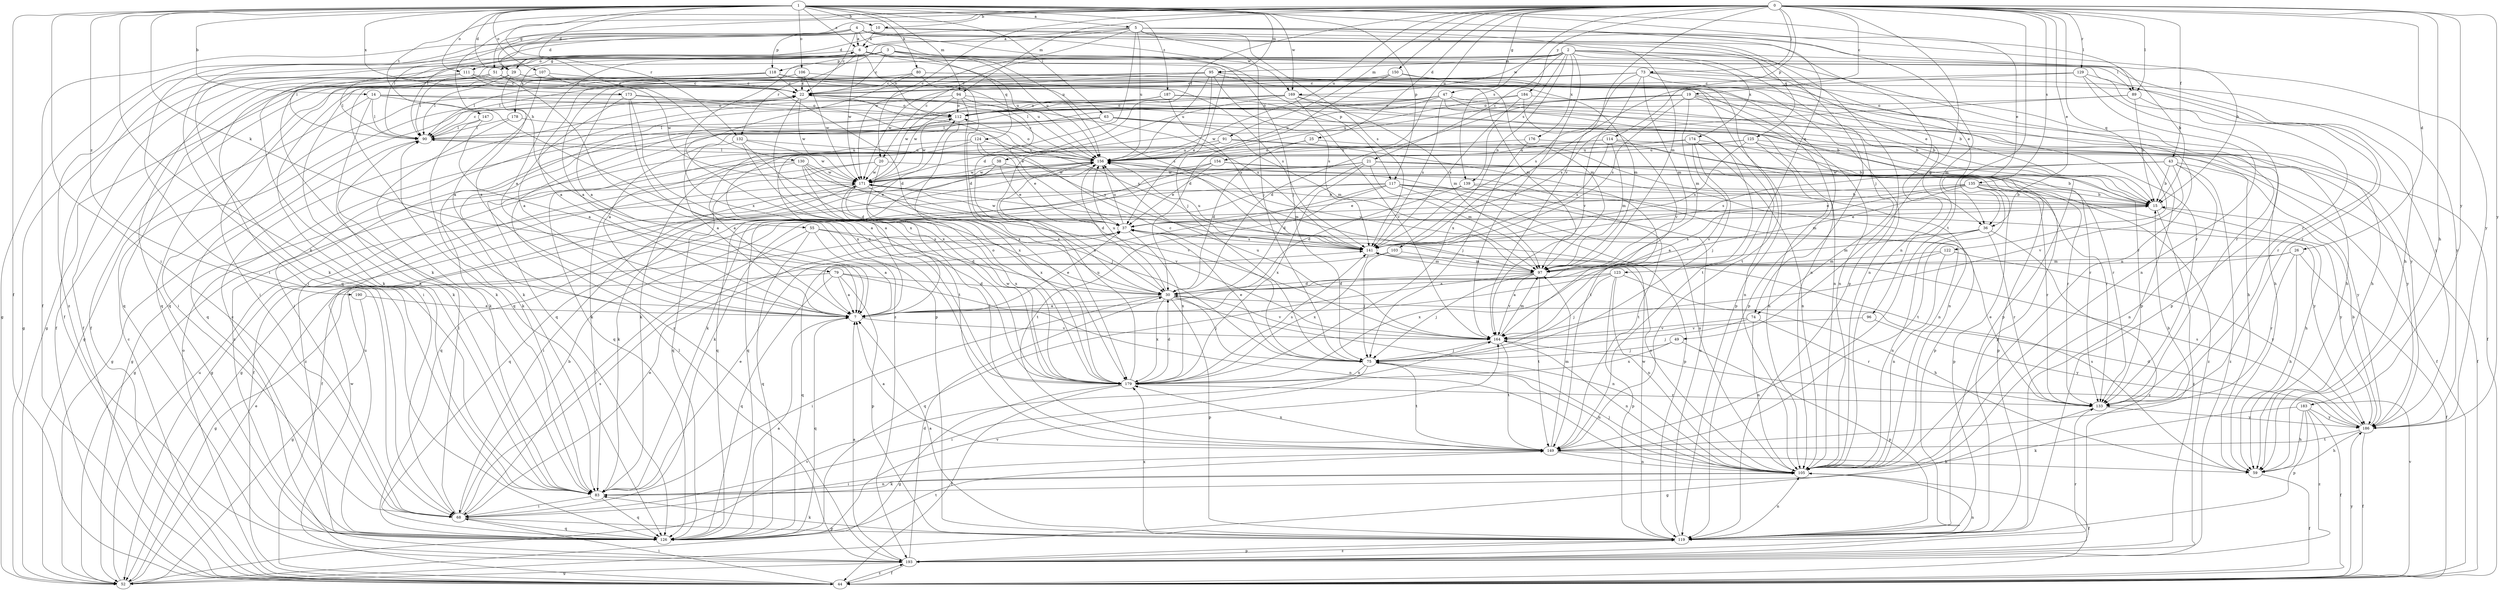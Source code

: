 strict digraph  {
0;
1;
2;
3;
4;
5;
6;
7;
10;
14;
15;
19;
20;
21;
22;
25;
26;
29;
30;
36;
37;
38;
43;
44;
47;
49;
51;
52;
55;
59;
63;
68;
73;
74;
75;
79;
80;
83;
89;
90;
91;
94;
95;
96;
97;
103;
105;
106;
107;
111;
112;
114;
117;
118;
119;
122;
123;
124;
125;
126;
129;
130;
132;
133;
135;
139;
141;
147;
149;
150;
154;
156;
164;
169;
171;
173;
174;
176;
178;
179;
183;
184;
186;
187;
190;
193;
0 -> 10  [label=b];
0 -> 19  [label=c];
0 -> 20  [label=c];
0 -> 25  [label=d];
0 -> 26  [label=d];
0 -> 29  [label=d];
0 -> 36  [label=e];
0 -> 38  [label=f];
0 -> 43  [label=f];
0 -> 47  [label=g];
0 -> 49  [label=g];
0 -> 51  [label=g];
0 -> 55  [label=h];
0 -> 59  [label=h];
0 -> 73  [label=j];
0 -> 89  [label=l];
0 -> 91  [label=m];
0 -> 94  [label=m];
0 -> 114  [label=p];
0 -> 122  [label=q];
0 -> 129  [label=r];
0 -> 135  [label=s];
0 -> 139  [label=s];
0 -> 147  [label=t];
0 -> 149  [label=t];
0 -> 150  [label=u];
0 -> 154  [label=u];
0 -> 156  [label=u];
0 -> 164  [label=v];
0 -> 183  [label=y];
0 -> 184  [label=y];
0 -> 186  [label=y];
1 -> 5  [label=a];
1 -> 6  [label=a];
1 -> 10  [label=b];
1 -> 14  [label=b];
1 -> 29  [label=d];
1 -> 36  [label=e];
1 -> 44  [label=f];
1 -> 63  [label=i];
1 -> 68  [label=i];
1 -> 79  [label=k];
1 -> 80  [label=k];
1 -> 83  [label=k];
1 -> 89  [label=l];
1 -> 94  [label=m];
1 -> 95  [label=m];
1 -> 106  [label=o];
1 -> 107  [label=o];
1 -> 111  [label=o];
1 -> 117  [label=p];
1 -> 123  [label=q];
1 -> 130  [label=r];
1 -> 132  [label=r];
1 -> 169  [label=w];
1 -> 173  [label=x];
1 -> 187  [label=z];
1 -> 190  [label=z];
2 -> 20  [label=c];
2 -> 21  [label=c];
2 -> 36  [label=e];
2 -> 68  [label=i];
2 -> 74  [label=j];
2 -> 83  [label=k];
2 -> 89  [label=l];
2 -> 95  [label=m];
2 -> 103  [label=n];
2 -> 105  [label=n];
2 -> 139  [label=s];
2 -> 164  [label=v];
2 -> 169  [label=w];
2 -> 174  [label=x];
2 -> 176  [label=x];
3 -> 15  [label=b];
3 -> 22  [label=c];
3 -> 36  [label=e];
3 -> 44  [label=f];
3 -> 83  [label=k];
3 -> 111  [label=o];
3 -> 117  [label=p];
3 -> 118  [label=p];
3 -> 124  [label=q];
3 -> 156  [label=u];
3 -> 178  [label=x];
4 -> 6  [label=a];
4 -> 22  [label=c];
4 -> 29  [label=d];
4 -> 44  [label=f];
4 -> 68  [label=i];
4 -> 74  [label=j];
4 -> 75  [label=j];
4 -> 90  [label=l];
4 -> 118  [label=p];
4 -> 119  [label=p];
4 -> 125  [label=q];
4 -> 156  [label=u];
4 -> 169  [label=w];
5 -> 6  [label=a];
5 -> 29  [label=d];
5 -> 30  [label=d];
5 -> 75  [label=j];
5 -> 96  [label=m];
5 -> 97  [label=m];
5 -> 141  [label=s];
5 -> 156  [label=u];
5 -> 171  [label=w];
5 -> 179  [label=x];
5 -> 186  [label=y];
6 -> 51  [label=g];
6 -> 52  [label=g];
6 -> 59  [label=h];
6 -> 75  [label=j];
6 -> 90  [label=l];
6 -> 112  [label=o];
6 -> 132  [label=r];
6 -> 133  [label=r];
6 -> 156  [label=u];
6 -> 171  [label=w];
6 -> 193  [label=z];
7 -> 6  [label=a];
7 -> 37  [label=e];
7 -> 126  [label=q];
7 -> 164  [label=v];
10 -> 6  [label=a];
10 -> 15  [label=b];
10 -> 90  [label=l];
10 -> 105  [label=n];
10 -> 126  [label=q];
14 -> 52  [label=g];
14 -> 59  [label=h];
14 -> 83  [label=k];
14 -> 90  [label=l];
14 -> 112  [label=o];
14 -> 179  [label=x];
15 -> 37  [label=e];
15 -> 186  [label=y];
15 -> 193  [label=z];
19 -> 15  [label=b];
19 -> 30  [label=d];
19 -> 44  [label=f];
19 -> 97  [label=m];
19 -> 105  [label=n];
19 -> 112  [label=o];
19 -> 141  [label=s];
19 -> 171  [label=w];
20 -> 52  [label=g];
20 -> 126  [label=q];
20 -> 133  [label=r];
20 -> 171  [label=w];
20 -> 179  [label=x];
21 -> 30  [label=d];
21 -> 52  [label=g];
21 -> 97  [label=m];
21 -> 119  [label=p];
21 -> 126  [label=q];
21 -> 133  [label=r];
21 -> 171  [label=w];
21 -> 179  [label=x];
21 -> 193  [label=z];
22 -> 112  [label=o];
22 -> 126  [label=q];
22 -> 141  [label=s];
22 -> 171  [label=w];
22 -> 179  [label=x];
25 -> 30  [label=d];
25 -> 105  [label=n];
25 -> 156  [label=u];
26 -> 44  [label=f];
26 -> 59  [label=h];
26 -> 97  [label=m];
26 -> 133  [label=r];
26 -> 179  [label=x];
29 -> 7  [label=a];
29 -> 15  [label=b];
29 -> 22  [label=c];
29 -> 44  [label=f];
29 -> 90  [label=l];
29 -> 105  [label=n];
30 -> 7  [label=a];
30 -> 68  [label=i];
30 -> 75  [label=j];
30 -> 105  [label=n];
30 -> 119  [label=p];
30 -> 156  [label=u];
30 -> 164  [label=v];
30 -> 179  [label=x];
36 -> 97  [label=m];
36 -> 105  [label=n];
36 -> 133  [label=r];
36 -> 141  [label=s];
36 -> 193  [label=z];
37 -> 141  [label=s];
37 -> 156  [label=u];
37 -> 171  [label=w];
37 -> 179  [label=x];
38 -> 37  [label=e];
38 -> 105  [label=n];
38 -> 126  [label=q];
38 -> 171  [label=w];
43 -> 15  [label=b];
43 -> 105  [label=n];
43 -> 141  [label=s];
43 -> 164  [label=v];
43 -> 171  [label=w];
43 -> 186  [label=y];
43 -> 193  [label=z];
44 -> 22  [label=c];
44 -> 68  [label=i];
44 -> 112  [label=o];
44 -> 164  [label=v];
44 -> 171  [label=w];
44 -> 186  [label=y];
44 -> 193  [label=z];
47 -> 15  [label=b];
47 -> 90  [label=l];
47 -> 112  [label=o];
47 -> 119  [label=p];
47 -> 126  [label=q];
47 -> 141  [label=s];
47 -> 149  [label=t];
47 -> 156  [label=u];
49 -> 75  [label=j];
49 -> 119  [label=p];
49 -> 179  [label=x];
51 -> 22  [label=c];
51 -> 83  [label=k];
51 -> 90  [label=l];
51 -> 97  [label=m];
51 -> 126  [label=q];
51 -> 193  [label=z];
52 -> 37  [label=e];
52 -> 156  [label=u];
52 -> 164  [label=v];
55 -> 7  [label=a];
55 -> 30  [label=d];
55 -> 68  [label=i];
55 -> 126  [label=q];
55 -> 141  [label=s];
59 -> 44  [label=f];
59 -> 141  [label=s];
63 -> 7  [label=a];
63 -> 59  [label=h];
63 -> 90  [label=l];
63 -> 97  [label=m];
63 -> 105  [label=n];
63 -> 193  [label=z];
68 -> 15  [label=b];
68 -> 37  [label=e];
68 -> 90  [label=l];
68 -> 119  [label=p];
68 -> 126  [label=q];
68 -> 141  [label=s];
73 -> 7  [label=a];
73 -> 22  [label=c];
73 -> 97  [label=m];
73 -> 126  [label=q];
73 -> 133  [label=r];
73 -> 141  [label=s];
73 -> 149  [label=t];
73 -> 164  [label=v];
73 -> 186  [label=y];
74 -> 75  [label=j];
74 -> 105  [label=n];
74 -> 133  [label=r];
74 -> 164  [label=v];
75 -> 22  [label=c];
75 -> 37  [label=e];
75 -> 68  [label=i];
75 -> 105  [label=n];
75 -> 149  [label=t];
75 -> 179  [label=x];
79 -> 7  [label=a];
79 -> 30  [label=d];
79 -> 52  [label=g];
79 -> 105  [label=n];
79 -> 119  [label=p];
79 -> 126  [label=q];
80 -> 22  [label=c];
80 -> 30  [label=d];
80 -> 105  [label=n];
80 -> 126  [label=q];
80 -> 133  [label=r];
80 -> 179  [label=x];
83 -> 37  [label=e];
83 -> 68  [label=i];
83 -> 105  [label=n];
83 -> 126  [label=q];
89 -> 15  [label=b];
89 -> 112  [label=o];
89 -> 133  [label=r];
89 -> 141  [label=s];
90 -> 22  [label=c];
90 -> 52  [label=g];
90 -> 156  [label=u];
91 -> 7  [label=a];
91 -> 44  [label=f];
91 -> 126  [label=q];
91 -> 149  [label=t];
91 -> 156  [label=u];
94 -> 15  [label=b];
94 -> 37  [label=e];
94 -> 83  [label=k];
94 -> 112  [label=o];
94 -> 171  [label=w];
94 -> 179  [label=x];
95 -> 22  [label=c];
95 -> 37  [label=e];
95 -> 68  [label=i];
95 -> 90  [label=l];
95 -> 97  [label=m];
95 -> 119  [label=p];
95 -> 141  [label=s];
95 -> 156  [label=u];
95 -> 171  [label=w];
96 -> 164  [label=v];
96 -> 186  [label=y];
97 -> 30  [label=d];
97 -> 75  [label=j];
97 -> 126  [label=q];
97 -> 149  [label=t];
97 -> 156  [label=u];
97 -> 164  [label=v];
103 -> 75  [label=j];
103 -> 97  [label=m];
103 -> 126  [label=q];
105 -> 37  [label=e];
105 -> 44  [label=f];
105 -> 75  [label=j];
105 -> 83  [label=k];
106 -> 22  [label=c];
106 -> 68  [label=i];
106 -> 90  [label=l];
106 -> 171  [label=w];
106 -> 186  [label=y];
107 -> 7  [label=a];
107 -> 22  [label=c];
107 -> 126  [label=q];
107 -> 171  [label=w];
111 -> 22  [label=c];
111 -> 30  [label=d];
111 -> 44  [label=f];
111 -> 52  [label=g];
111 -> 90  [label=l];
111 -> 141  [label=s];
112 -> 90  [label=l];
112 -> 171  [label=w];
112 -> 179  [label=x];
114 -> 44  [label=f];
114 -> 83  [label=k];
114 -> 97  [label=m];
114 -> 119  [label=p];
114 -> 141  [label=s];
114 -> 156  [label=u];
117 -> 7  [label=a];
117 -> 15  [label=b];
117 -> 44  [label=f];
117 -> 105  [label=n];
117 -> 119  [label=p];
117 -> 126  [label=q];
117 -> 149  [label=t];
117 -> 186  [label=y];
118 -> 7  [label=a];
118 -> 22  [label=c];
118 -> 44  [label=f];
118 -> 52  [label=g];
118 -> 83  [label=k];
118 -> 119  [label=p];
118 -> 141  [label=s];
118 -> 156  [label=u];
119 -> 7  [label=a];
119 -> 83  [label=k];
119 -> 105  [label=n];
119 -> 156  [label=u];
119 -> 171  [label=w];
119 -> 179  [label=x];
119 -> 193  [label=z];
122 -> 7  [label=a];
122 -> 97  [label=m];
122 -> 105  [label=n];
122 -> 186  [label=y];
123 -> 7  [label=a];
123 -> 30  [label=d];
123 -> 59  [label=h];
123 -> 75  [label=j];
123 -> 105  [label=n];
123 -> 119  [label=p];
124 -> 7  [label=a];
124 -> 37  [label=e];
124 -> 52  [label=g];
124 -> 141  [label=s];
124 -> 156  [label=u];
125 -> 7  [label=a];
125 -> 105  [label=n];
125 -> 133  [label=r];
125 -> 141  [label=s];
125 -> 156  [label=u];
125 -> 186  [label=y];
126 -> 7  [label=a];
126 -> 22  [label=c];
126 -> 149  [label=t];
126 -> 156  [label=u];
126 -> 164  [label=v];
129 -> 22  [label=c];
129 -> 105  [label=n];
129 -> 119  [label=p];
129 -> 133  [label=r];
129 -> 179  [label=x];
130 -> 37  [label=e];
130 -> 52  [label=g];
130 -> 75  [label=j];
130 -> 149  [label=t];
130 -> 164  [label=v];
130 -> 171  [label=w];
130 -> 193  [label=z];
132 -> 7  [label=a];
132 -> 30  [label=d];
132 -> 149  [label=t];
132 -> 156  [label=u];
132 -> 171  [label=w];
133 -> 37  [label=e];
133 -> 52  [label=g];
133 -> 186  [label=y];
135 -> 7  [label=a];
135 -> 15  [label=b];
135 -> 37  [label=e];
135 -> 59  [label=h];
135 -> 83  [label=k];
135 -> 97  [label=m];
135 -> 119  [label=p];
135 -> 133  [label=r];
135 -> 149  [label=t];
139 -> 15  [label=b];
139 -> 30  [label=d];
139 -> 37  [label=e];
139 -> 149  [label=t];
141 -> 97  [label=m];
141 -> 156  [label=u];
141 -> 179  [label=x];
147 -> 7  [label=a];
147 -> 83  [label=k];
147 -> 90  [label=l];
149 -> 7  [label=a];
149 -> 15  [label=b];
149 -> 59  [label=h];
149 -> 68  [label=i];
149 -> 97  [label=m];
149 -> 105  [label=n];
149 -> 179  [label=x];
150 -> 7  [label=a];
150 -> 22  [label=c];
150 -> 30  [label=d];
150 -> 97  [label=m];
150 -> 119  [label=p];
154 -> 15  [label=b];
154 -> 37  [label=e];
154 -> 83  [label=k];
154 -> 119  [label=p];
154 -> 171  [label=w];
156 -> 22  [label=c];
156 -> 30  [label=d];
156 -> 44  [label=f];
156 -> 90  [label=l];
156 -> 97  [label=m];
156 -> 112  [label=o];
156 -> 126  [label=q];
156 -> 171  [label=w];
164 -> 75  [label=j];
164 -> 97  [label=m];
164 -> 105  [label=n];
164 -> 149  [label=t];
164 -> 156  [label=u];
169 -> 59  [label=h];
169 -> 83  [label=k];
169 -> 97  [label=m];
169 -> 105  [label=n];
169 -> 112  [label=o];
169 -> 164  [label=v];
169 -> 179  [label=x];
169 -> 193  [label=z];
171 -> 15  [label=b];
171 -> 68  [label=i];
171 -> 83  [label=k];
171 -> 164  [label=v];
171 -> 179  [label=x];
173 -> 7  [label=a];
173 -> 68  [label=i];
173 -> 112  [label=o];
173 -> 119  [label=p];
173 -> 156  [label=u];
173 -> 179  [label=x];
174 -> 15  [label=b];
174 -> 75  [label=j];
174 -> 83  [label=k];
174 -> 105  [label=n];
174 -> 156  [label=u];
174 -> 164  [label=v];
176 -> 75  [label=j];
176 -> 133  [label=r];
176 -> 156  [label=u];
178 -> 83  [label=k];
178 -> 90  [label=l];
178 -> 141  [label=s];
179 -> 30  [label=d];
179 -> 44  [label=f];
179 -> 52  [label=g];
179 -> 112  [label=o];
179 -> 133  [label=r];
179 -> 141  [label=s];
179 -> 156  [label=u];
179 -> 171  [label=w];
183 -> 44  [label=f];
183 -> 59  [label=h];
183 -> 83  [label=k];
183 -> 119  [label=p];
183 -> 186  [label=y];
183 -> 193  [label=z];
184 -> 59  [label=h];
184 -> 112  [label=o];
184 -> 141  [label=s];
184 -> 156  [label=u];
184 -> 164  [label=v];
186 -> 15  [label=b];
186 -> 30  [label=d];
186 -> 44  [label=f];
186 -> 59  [label=h];
186 -> 141  [label=s];
186 -> 149  [label=t];
187 -> 68  [label=i];
187 -> 112  [label=o];
187 -> 133  [label=r];
187 -> 141  [label=s];
187 -> 171  [label=w];
187 -> 186  [label=y];
190 -> 7  [label=a];
190 -> 52  [label=g];
193 -> 7  [label=a];
193 -> 30  [label=d];
193 -> 44  [label=f];
193 -> 52  [label=g];
193 -> 90  [label=l];
193 -> 105  [label=n];
193 -> 119  [label=p];
193 -> 133  [label=r];
}
